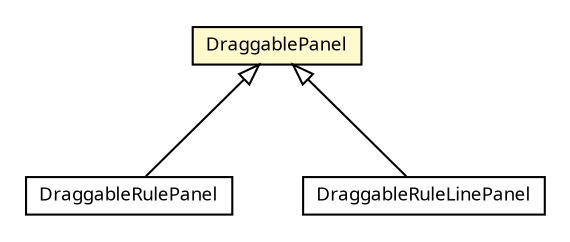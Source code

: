 #!/usr/local/bin/dot
#
# Class diagram 
# Generated by UMLGraph version R5_6 (http://www.umlgraph.org/)
#

digraph G {
	edge [fontname="Trebuchet MS",fontsize=10,labelfontname="Trebuchet MS",labelfontsize=10];
	node [fontname="Trebuchet MS",fontsize=10,shape=plaintext];
	nodesep=0.25;
	ranksep=0.5;
	// se.cambio.cds.gdl.editor.view.panels.DraggableRulePanel
	c162128 [label=<<table title="se.cambio.cds.gdl.editor.view.panels.DraggableRulePanel" border="0" cellborder="1" cellspacing="0" cellpadding="2" port="p" href="./DraggableRulePanel.html">
		<tr><td><table border="0" cellspacing="0" cellpadding="1">
<tr><td align="center" balign="center"><font face="Trebuchet MS"> DraggableRulePanel </font></td></tr>
		</table></td></tr>
		</table>>, URL="./DraggableRulePanel.html", fontname="Trebuchet MS", fontcolor="black", fontsize=9.0];
	// se.cambio.cds.gdl.editor.view.panels.DraggableRuleLinePanel
	c162129 [label=<<table title="se.cambio.cds.gdl.editor.view.panels.DraggableRuleLinePanel" border="0" cellborder="1" cellspacing="0" cellpadding="2" port="p" href="./DraggableRuleLinePanel.html">
		<tr><td><table border="0" cellspacing="0" cellpadding="1">
<tr><td align="center" balign="center"><font face="Trebuchet MS"> DraggableRuleLinePanel </font></td></tr>
		</table></td></tr>
		</table>>, URL="./DraggableRuleLinePanel.html", fontname="Trebuchet MS", fontcolor="black", fontsize=9.0];
	// se.cambio.cds.gdl.editor.view.panels.DraggablePanel
	c162130 [label=<<table title="se.cambio.cds.gdl.editor.view.panels.DraggablePanel" border="0" cellborder="1" cellspacing="0" cellpadding="2" port="p" bgcolor="lemonChiffon" href="./DraggablePanel.html">
		<tr><td><table border="0" cellspacing="0" cellpadding="1">
<tr><td align="center" balign="center"><font face="Trebuchet MS"> DraggablePanel </font></td></tr>
		</table></td></tr>
		</table>>, URL="./DraggablePanel.html", fontname="Trebuchet MS", fontcolor="black", fontsize=9.0];
	//se.cambio.cds.gdl.editor.view.panels.DraggableRulePanel extends se.cambio.cds.gdl.editor.view.panels.DraggablePanel
	c162130:p -> c162128:p [dir=back,arrowtail=empty];
	//se.cambio.cds.gdl.editor.view.panels.DraggableRuleLinePanel extends se.cambio.cds.gdl.editor.view.panels.DraggablePanel
	c162130:p -> c162129:p [dir=back,arrowtail=empty];
}


